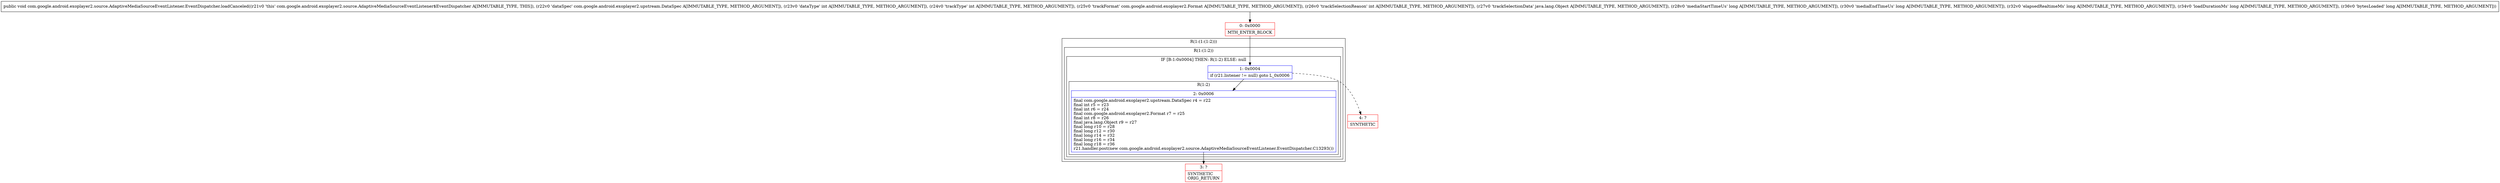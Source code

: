 digraph "CFG forcom.google.android.exoplayer2.source.AdaptiveMediaSourceEventListener.EventDispatcher.loadCanceled(Lcom\/google\/android\/exoplayer2\/upstream\/DataSpec;IILcom\/google\/android\/exoplayer2\/Format;ILjava\/lang\/Object;JJJJJ)V" {
subgraph cluster_Region_1585471424 {
label = "R(1:(1:(1:2)))";
node [shape=record,color=blue];
subgraph cluster_Region_914843232 {
label = "R(1:(1:2))";
node [shape=record,color=blue];
subgraph cluster_IfRegion_1608157712 {
label = "IF [B:1:0x0004] THEN: R(1:2) ELSE: null";
node [shape=record,color=blue];
Node_1 [shape=record,label="{1\:\ 0x0004|if (r21.listener != null) goto L_0x0006\l}"];
subgraph cluster_Region_1124153857 {
label = "R(1:2)";
node [shape=record,color=blue];
Node_2 [shape=record,label="{2\:\ 0x0006|final com.google.android.exoplayer2.upstream.DataSpec r4 = r22\lfinal int r5 = r23\lfinal int r6 = r24\lfinal com.google.android.exoplayer2.Format r7 = r25\lfinal int r8 = r26\lfinal java.lang.Object r9 = r27\lfinal long r10 = r28\lfinal long r12 = r30\lfinal long r14 = r32\lfinal long r16 = r34\lfinal long r18 = r36\lr21.handler.post(new com.google.android.exoplayer2.source.AdaptiveMediaSourceEventListener.EventDispatcher.C13293())\l}"];
}
}
}
}
Node_0 [shape=record,color=red,label="{0\:\ 0x0000|MTH_ENTER_BLOCK\l}"];
Node_3 [shape=record,color=red,label="{3\:\ ?|SYNTHETIC\lORIG_RETURN\l}"];
Node_4 [shape=record,color=red,label="{4\:\ ?|SYNTHETIC\l}"];
MethodNode[shape=record,label="{public void com.google.android.exoplayer2.source.AdaptiveMediaSourceEventListener.EventDispatcher.loadCanceled((r21v0 'this' com.google.android.exoplayer2.source.AdaptiveMediaSourceEventListener$EventDispatcher A[IMMUTABLE_TYPE, THIS]), (r22v0 'dataSpec' com.google.android.exoplayer2.upstream.DataSpec A[IMMUTABLE_TYPE, METHOD_ARGUMENT]), (r23v0 'dataType' int A[IMMUTABLE_TYPE, METHOD_ARGUMENT]), (r24v0 'trackType' int A[IMMUTABLE_TYPE, METHOD_ARGUMENT]), (r25v0 'trackFormat' com.google.android.exoplayer2.Format A[IMMUTABLE_TYPE, METHOD_ARGUMENT]), (r26v0 'trackSelectionReason' int A[IMMUTABLE_TYPE, METHOD_ARGUMENT]), (r27v0 'trackSelectionData' java.lang.Object A[IMMUTABLE_TYPE, METHOD_ARGUMENT]), (r28v0 'mediaStartTimeUs' long A[IMMUTABLE_TYPE, METHOD_ARGUMENT]), (r30v0 'mediaEndTimeUs' long A[IMMUTABLE_TYPE, METHOD_ARGUMENT]), (r32v0 'elapsedRealtimeMs' long A[IMMUTABLE_TYPE, METHOD_ARGUMENT]), (r34v0 'loadDurationMs' long A[IMMUTABLE_TYPE, METHOD_ARGUMENT]), (r36v0 'bytesLoaded' long A[IMMUTABLE_TYPE, METHOD_ARGUMENT])) }"];
MethodNode -> Node_0;
Node_1 -> Node_2;
Node_1 -> Node_4[style=dashed];
Node_2 -> Node_3;
Node_0 -> Node_1;
}

